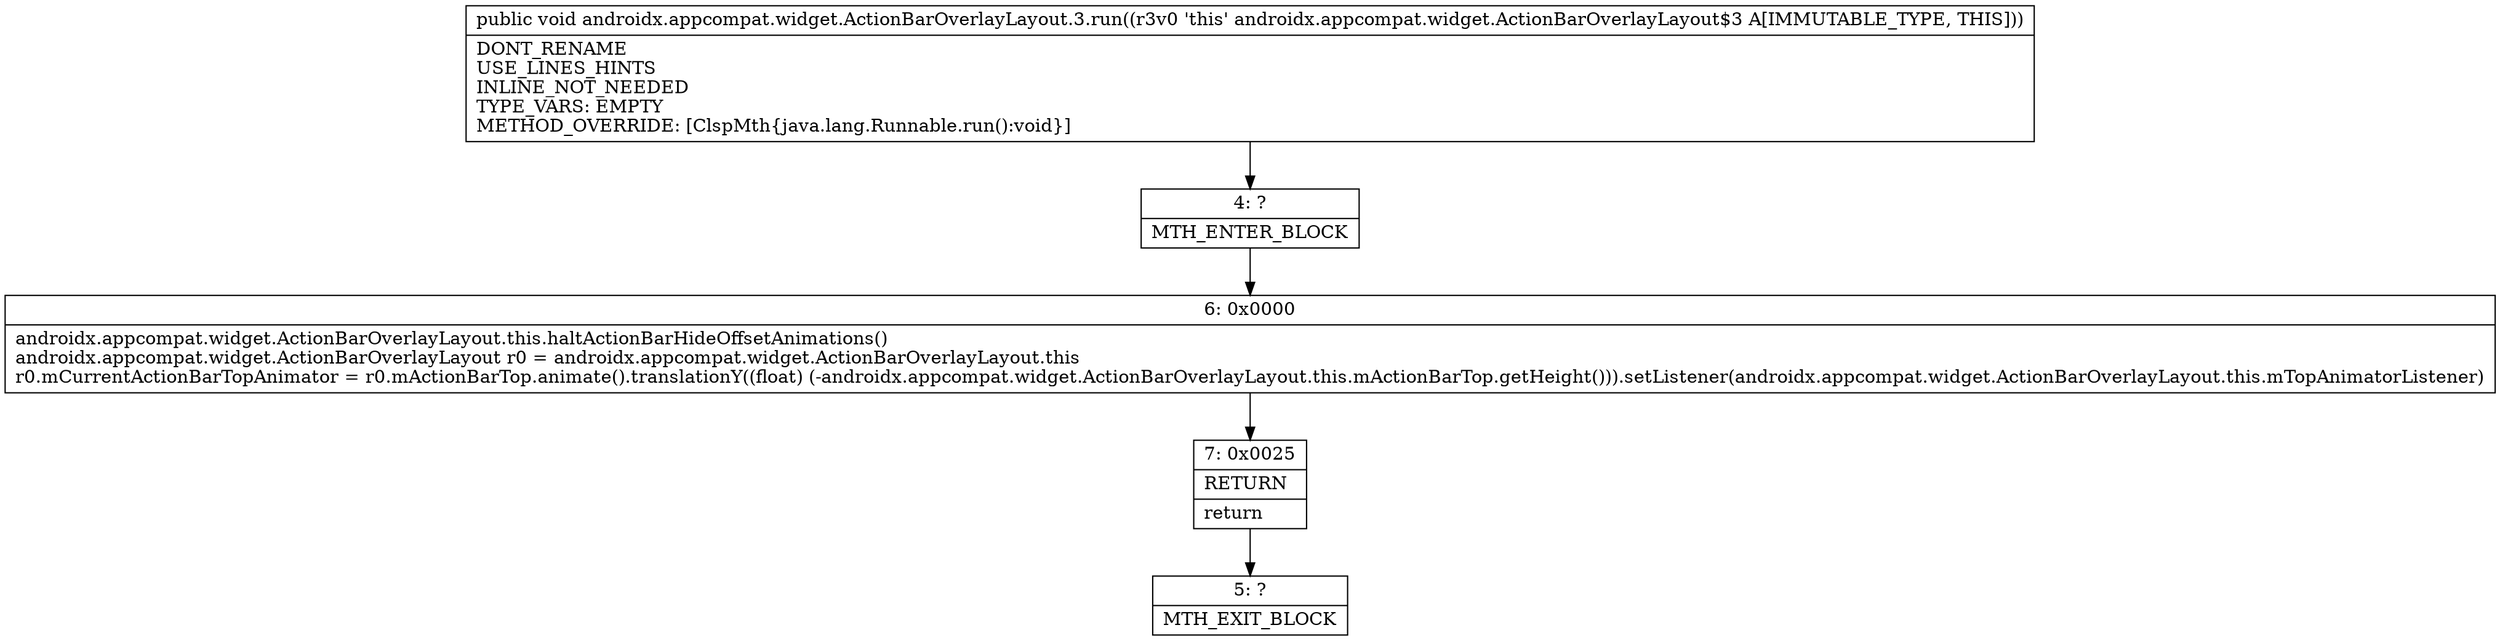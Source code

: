 digraph "CFG forandroidx.appcompat.widget.ActionBarOverlayLayout.3.run()V" {
Node_4 [shape=record,label="{4\:\ ?|MTH_ENTER_BLOCK\l}"];
Node_6 [shape=record,label="{6\:\ 0x0000|androidx.appcompat.widget.ActionBarOverlayLayout.this.haltActionBarHideOffsetAnimations()\landroidx.appcompat.widget.ActionBarOverlayLayout r0 = androidx.appcompat.widget.ActionBarOverlayLayout.this\lr0.mCurrentActionBarTopAnimator = r0.mActionBarTop.animate().translationY((float) (\-androidx.appcompat.widget.ActionBarOverlayLayout.this.mActionBarTop.getHeight())).setListener(androidx.appcompat.widget.ActionBarOverlayLayout.this.mTopAnimatorListener)\l}"];
Node_7 [shape=record,label="{7\:\ 0x0025|RETURN\l|return\l}"];
Node_5 [shape=record,label="{5\:\ ?|MTH_EXIT_BLOCK\l}"];
MethodNode[shape=record,label="{public void androidx.appcompat.widget.ActionBarOverlayLayout.3.run((r3v0 'this' androidx.appcompat.widget.ActionBarOverlayLayout$3 A[IMMUTABLE_TYPE, THIS]))  | DONT_RENAME\lUSE_LINES_HINTS\lINLINE_NOT_NEEDED\lTYPE_VARS: EMPTY\lMETHOD_OVERRIDE: [ClspMth\{java.lang.Runnable.run():void\}]\l}"];
MethodNode -> Node_4;Node_4 -> Node_6;
Node_6 -> Node_7;
Node_7 -> Node_5;
}

